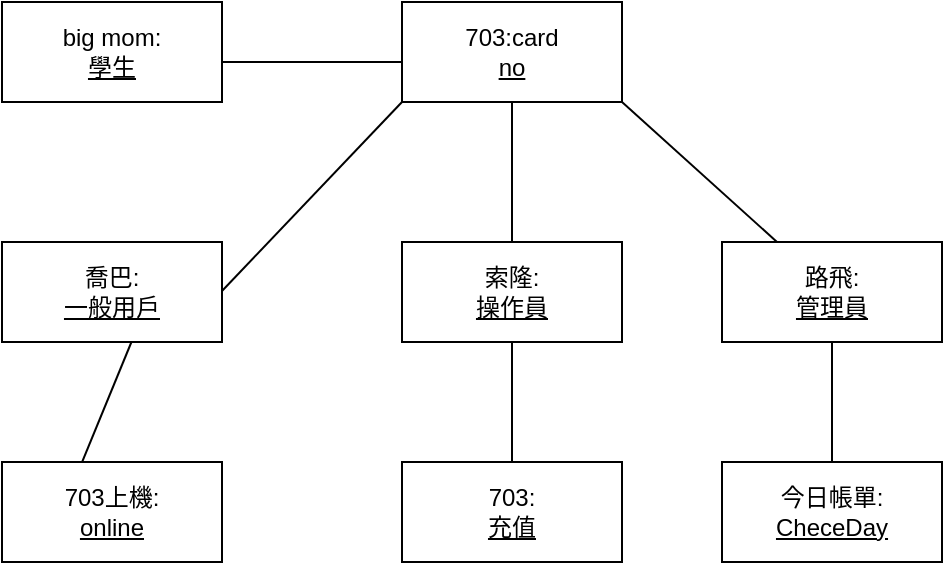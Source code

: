 <mxfile version="22.0.3" type="device">
  <diagram name="第 1 页" id="2FISZoZGbKOTBUCJsezb">
    <mxGraphModel dx="1036" dy="606" grid="1" gridSize="10" guides="1" tooltips="1" connect="1" arrows="1" fold="1" page="1" pageScale="1" pageWidth="827" pageHeight="1169" math="0" shadow="0">
      <root>
        <mxCell id="0" />
        <mxCell id="1" parent="0" />
        <mxCell id="pUx687gNpJg2kX_i3ZrD-40" value="" style="endArrow=none;html=1;rounded=0;" edge="1" parent="1">
          <mxGeometry relative="1" as="geometry">
            <mxPoint x="230" y="404.5" as="sourcePoint" />
            <mxPoint x="264.726" y="320" as="targetPoint" />
            <Array as="points" />
          </mxGeometry>
        </mxCell>
        <mxCell id="pUx687gNpJg2kX_i3ZrD-41" value="" style="resizable=0;html=1;whiteSpace=wrap;align=right;verticalAlign=bottom;" connectable="0" vertex="1" parent="pUx687gNpJg2kX_i3ZrD-40">
          <mxGeometry x="1" relative="1" as="geometry" />
        </mxCell>
        <mxCell id="pUx687gNpJg2kX_i3ZrD-24" value="big mom:&lt;br&gt;&lt;u&gt;學生&lt;/u&gt;" style="html=1;whiteSpace=wrap;" vertex="1" parent="1">
          <mxGeometry x="200" y="150" width="110" height="50" as="geometry" />
        </mxCell>
        <mxCell id="pUx687gNpJg2kX_i3ZrD-25" value="703:&lt;br&gt;&lt;u&gt;充值&lt;/u&gt;" style="html=1;whiteSpace=wrap;" vertex="1" parent="1">
          <mxGeometry x="400" y="380" width="110" height="50" as="geometry" />
        </mxCell>
        <mxCell id="pUx687gNpJg2kX_i3ZrD-26" value="路飛:&lt;br&gt;&lt;u&gt;管理員&lt;/u&gt;" style="html=1;whiteSpace=wrap;" vertex="1" parent="1">
          <mxGeometry x="560" y="270" width="110" height="50" as="geometry" />
        </mxCell>
        <mxCell id="pUx687gNpJg2kX_i3ZrD-27" value="索隆:&lt;br&gt;&lt;u&gt;操作員&lt;/u&gt;" style="html=1;whiteSpace=wrap;" vertex="1" parent="1">
          <mxGeometry x="400" y="270" width="110" height="50" as="geometry" />
        </mxCell>
        <mxCell id="pUx687gNpJg2kX_i3ZrD-29" value="喬巴:&lt;br&gt;&lt;u&gt;一般用戶&lt;/u&gt;" style="html=1;whiteSpace=wrap;" vertex="1" parent="1">
          <mxGeometry x="200" y="270" width="110" height="50" as="geometry" />
        </mxCell>
        <mxCell id="pUx687gNpJg2kX_i3ZrD-28" value="703上機:&lt;br&gt;&lt;u&gt;online&lt;/u&gt;" style="html=1;whiteSpace=wrap;" vertex="1" parent="1">
          <mxGeometry x="200" y="380" width="110" height="50" as="geometry" />
        </mxCell>
        <mxCell id="pUx687gNpJg2kX_i3ZrD-32" value="" style="endArrow=none;html=1;rounded=0;" edge="1" parent="1">
          <mxGeometry relative="1" as="geometry">
            <mxPoint x="310" y="180" as="sourcePoint" />
            <mxPoint x="470" y="180" as="targetPoint" />
            <Array as="points">
              <mxPoint x="390" y="180" />
            </Array>
          </mxGeometry>
        </mxCell>
        <mxCell id="pUx687gNpJg2kX_i3ZrD-33" value="" style="resizable=0;html=1;whiteSpace=wrap;align=right;verticalAlign=bottom;" connectable="0" vertex="1" parent="pUx687gNpJg2kX_i3ZrD-32">
          <mxGeometry x="1" relative="1" as="geometry" />
        </mxCell>
        <mxCell id="pUx687gNpJg2kX_i3ZrD-30" value="703:card&lt;br&gt;&lt;u&gt;no&lt;/u&gt;" style="html=1;whiteSpace=wrap;" vertex="1" parent="1">
          <mxGeometry x="400" y="150" width="110" height="50" as="geometry" />
        </mxCell>
        <mxCell id="pUx687gNpJg2kX_i3ZrD-31" value="今日帳單:&lt;br&gt;&lt;u&gt;CheceDay&lt;/u&gt;" style="html=1;whiteSpace=wrap;" vertex="1" parent="1">
          <mxGeometry x="560" y="380" width="110" height="50" as="geometry" />
        </mxCell>
        <mxCell id="pUx687gNpJg2kX_i3ZrD-38" value="" style="endArrow=none;html=1;rounded=0;entryX=0;entryY=1;entryDx=0;entryDy=0;" edge="1" parent="1" target="pUx687gNpJg2kX_i3ZrD-30">
          <mxGeometry relative="1" as="geometry">
            <mxPoint x="310" y="294.5" as="sourcePoint" />
            <mxPoint x="470" y="294.5" as="targetPoint" />
            <Array as="points" />
          </mxGeometry>
        </mxCell>
        <mxCell id="pUx687gNpJg2kX_i3ZrD-39" value="" style="resizable=0;html=1;whiteSpace=wrap;align=right;verticalAlign=bottom;" connectable="0" vertex="1" parent="pUx687gNpJg2kX_i3ZrD-38">
          <mxGeometry x="1" relative="1" as="geometry" />
        </mxCell>
        <mxCell id="pUx687gNpJg2kX_i3ZrD-42" value="" style="endArrow=none;html=1;rounded=0;" edge="1" parent="1" source="pUx687gNpJg2kX_i3ZrD-25" target="pUx687gNpJg2kX_i3ZrD-27">
          <mxGeometry relative="1" as="geometry">
            <mxPoint x="437.64" y="394.5" as="sourcePoint" />
            <mxPoint x="472.366" y="310" as="targetPoint" />
            <Array as="points" />
          </mxGeometry>
        </mxCell>
        <mxCell id="pUx687gNpJg2kX_i3ZrD-43" value="" style="resizable=0;html=1;whiteSpace=wrap;align=right;verticalAlign=bottom;" connectable="0" vertex="1" parent="pUx687gNpJg2kX_i3ZrD-42">
          <mxGeometry x="1" relative="1" as="geometry" />
        </mxCell>
        <mxCell id="pUx687gNpJg2kX_i3ZrD-44" value="" style="endArrow=none;html=1;rounded=0;entryX=0.5;entryY=1;entryDx=0;entryDy=0;" edge="1" parent="1" source="pUx687gNpJg2kX_i3ZrD-27" target="pUx687gNpJg2kX_i3ZrD-30">
          <mxGeometry relative="1" as="geometry">
            <mxPoint x="450" y="260" as="sourcePoint" />
            <mxPoint x="450" y="200" as="targetPoint" />
            <Array as="points" />
          </mxGeometry>
        </mxCell>
        <mxCell id="pUx687gNpJg2kX_i3ZrD-45" value="" style="resizable=0;html=1;whiteSpace=wrap;align=right;verticalAlign=bottom;" connectable="0" vertex="1" parent="pUx687gNpJg2kX_i3ZrD-44">
          <mxGeometry x="1" relative="1" as="geometry" />
        </mxCell>
        <mxCell id="pUx687gNpJg2kX_i3ZrD-46" value="" style="endArrow=none;html=1;rounded=0;entryX=0.25;entryY=0;entryDx=0;entryDy=0;" edge="1" parent="1" target="pUx687gNpJg2kX_i3ZrD-26">
          <mxGeometry relative="1" as="geometry">
            <mxPoint x="510" y="200" as="sourcePoint" />
            <mxPoint x="600" y="245.5" as="targetPoint" />
            <Array as="points" />
          </mxGeometry>
        </mxCell>
        <mxCell id="pUx687gNpJg2kX_i3ZrD-47" value="" style="resizable=0;html=1;whiteSpace=wrap;align=right;verticalAlign=bottom;" connectable="0" vertex="1" parent="pUx687gNpJg2kX_i3ZrD-46">
          <mxGeometry x="1" relative="1" as="geometry" />
        </mxCell>
        <mxCell id="pUx687gNpJg2kX_i3ZrD-48" value="" style="endArrow=none;html=1;rounded=0;" edge="1" parent="1" source="pUx687gNpJg2kX_i3ZrD-26" target="pUx687gNpJg2kX_i3ZrD-31">
          <mxGeometry relative="1" as="geometry">
            <mxPoint x="600" y="310" as="sourcePoint" />
            <mxPoint x="678" y="380" as="targetPoint" />
            <Array as="points" />
          </mxGeometry>
        </mxCell>
        <mxCell id="pUx687gNpJg2kX_i3ZrD-49" value="" style="resizable=0;html=1;whiteSpace=wrap;align=right;verticalAlign=bottom;" connectable="0" vertex="1" parent="pUx687gNpJg2kX_i3ZrD-48">
          <mxGeometry x="1" relative="1" as="geometry" />
        </mxCell>
      </root>
    </mxGraphModel>
  </diagram>
</mxfile>
